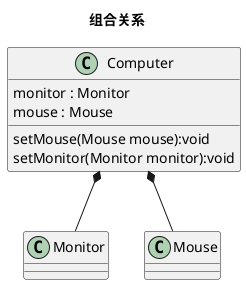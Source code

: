 @startuml
title:组合关系
class Monitor
class Mouse
class Computer{
    monitor : Monitor
    mouse : Mouse

    setMouse(Mouse mouse):void
    setMonitor(Monitor monitor):void
}

Computer *-- Mouse
Computer *-- Monitor
@enduml